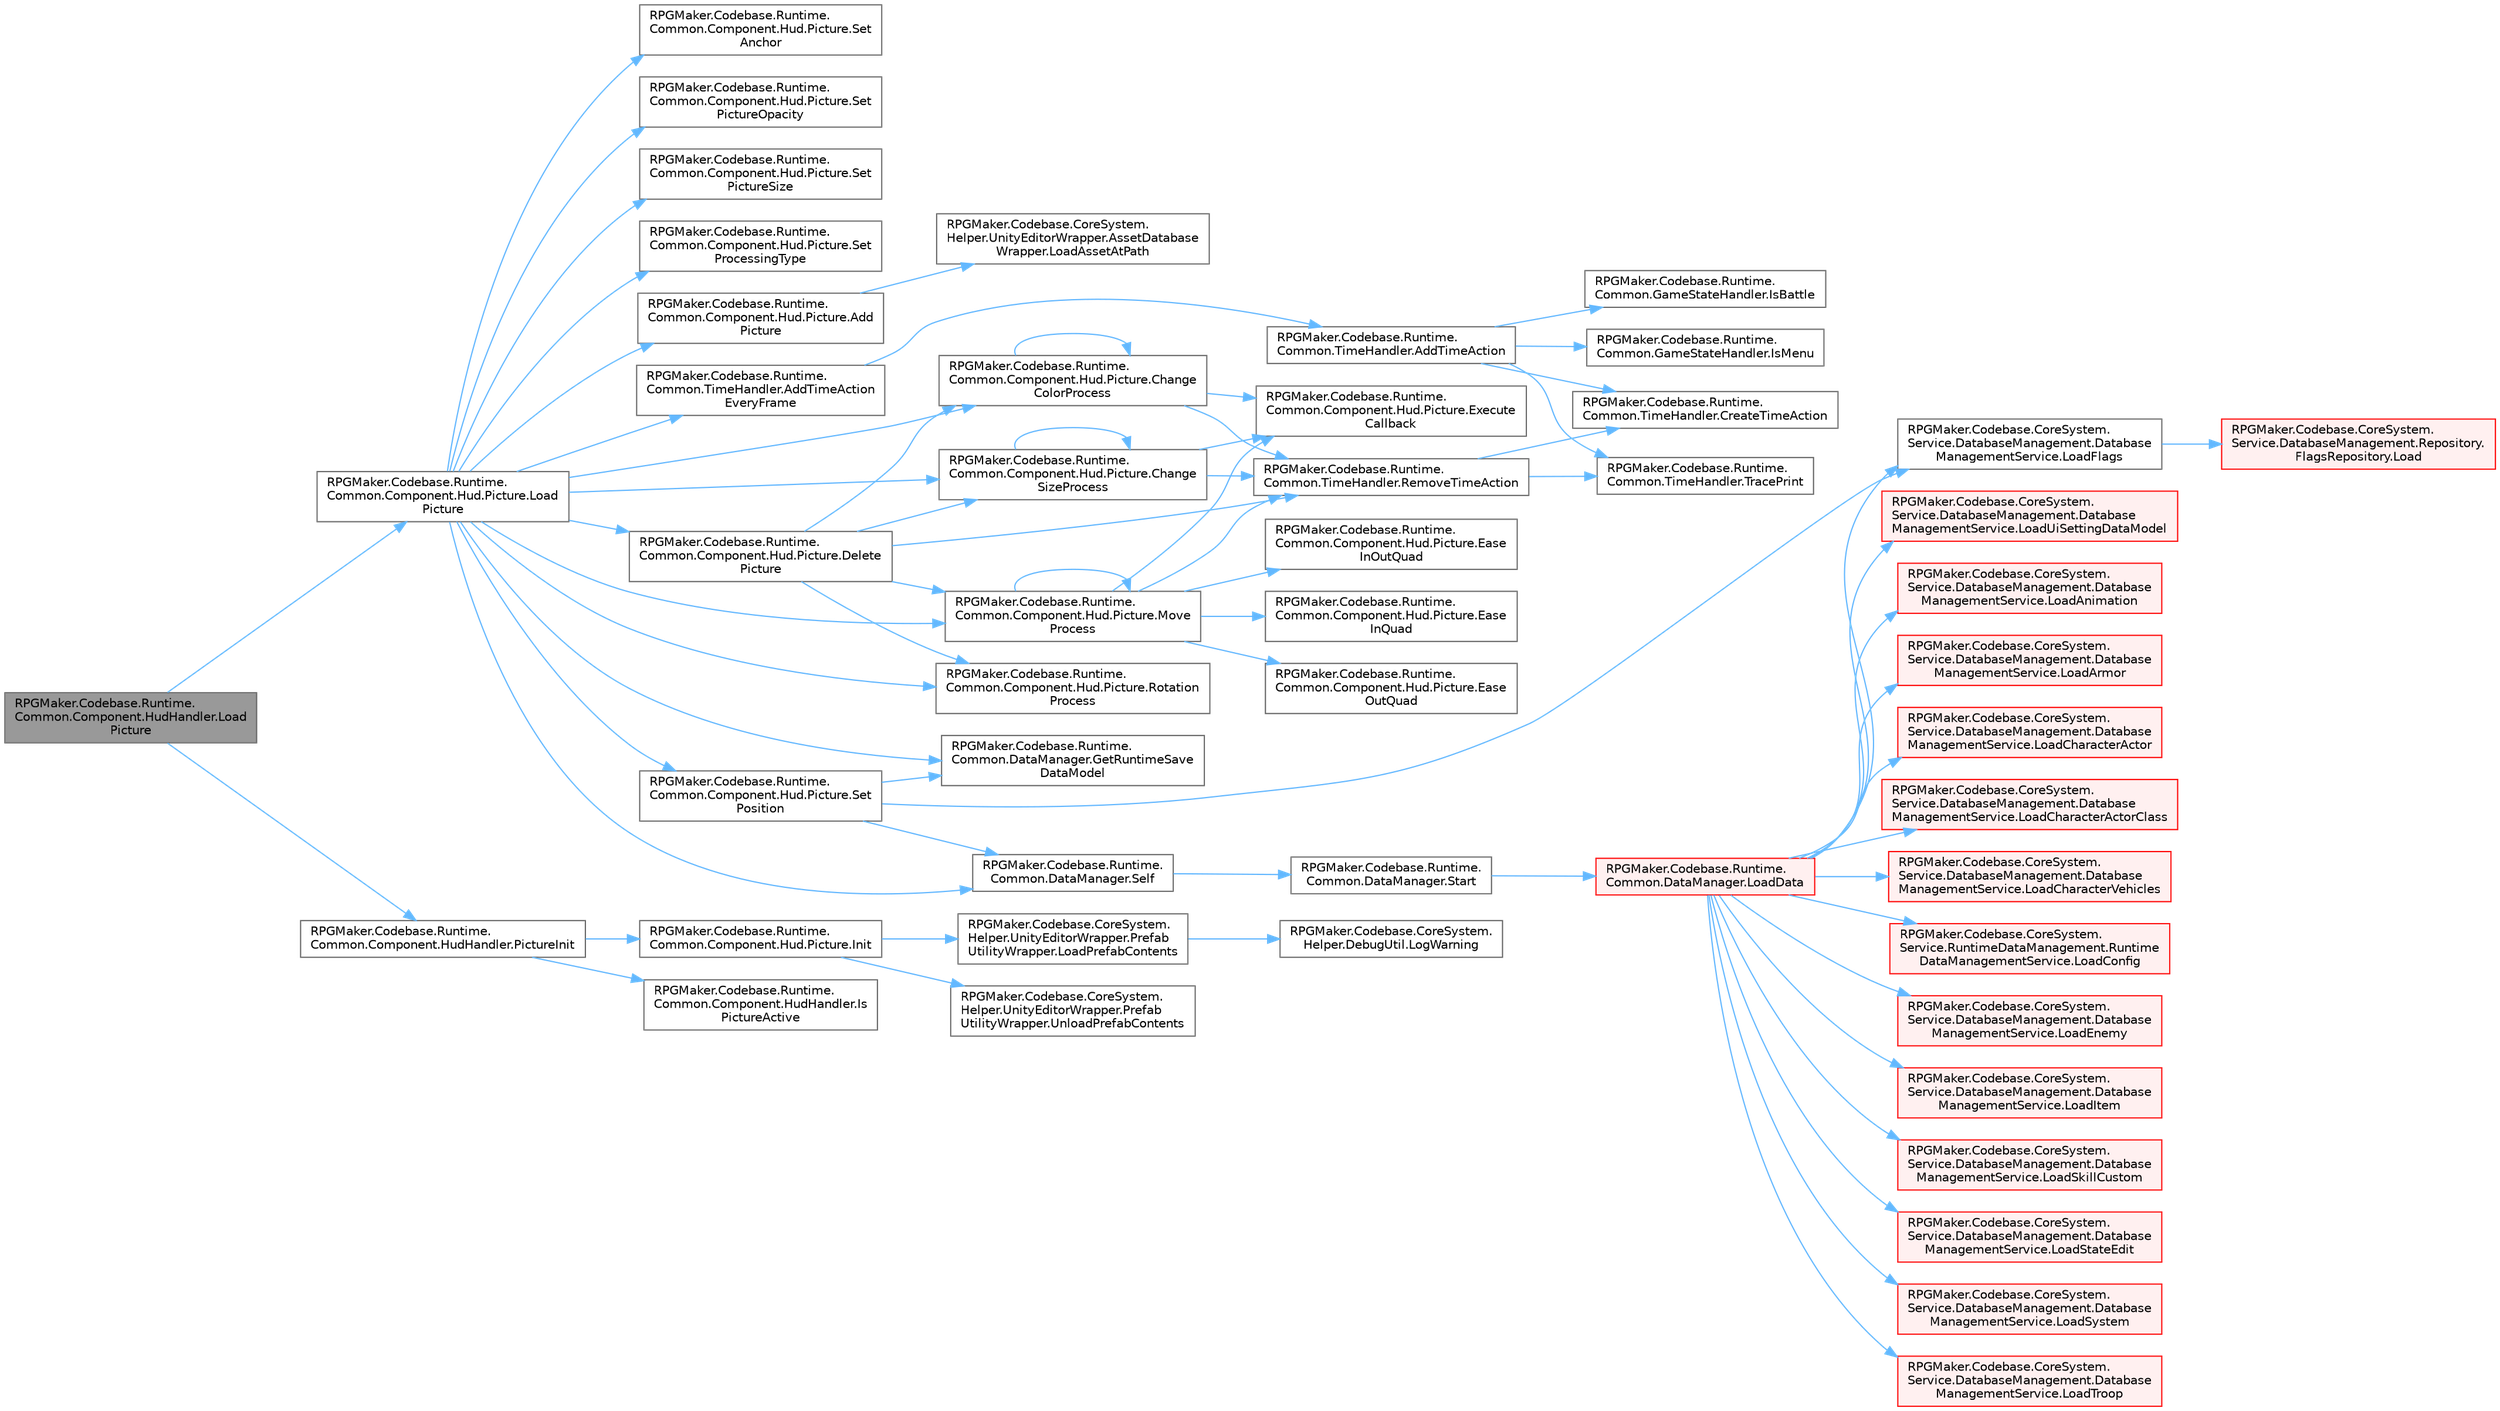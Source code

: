 digraph "RPGMaker.Codebase.Runtime.Common.Component.HudHandler.LoadPicture"
{
 // LATEX_PDF_SIZE
  bgcolor="transparent";
  edge [fontname=Helvetica,fontsize=10,labelfontname=Helvetica,labelfontsize=10];
  node [fontname=Helvetica,fontsize=10,shape=box,height=0.2,width=0.4];
  rankdir="LR";
  Node1 [id="Node000001",label="RPGMaker.Codebase.Runtime.\lCommon.Component.HudHandler.Load\lPicture",height=0.2,width=0.4,color="gray40", fillcolor="grey60", style="filled", fontcolor="black",tooltip="😁 画像読込"];
  Node1 -> Node2 [id="edge1_Node000001_Node000002",color="steelblue1",style="solid",tooltip=" "];
  Node2 [id="Node000002",label="RPGMaker.Codebase.Runtime.\lCommon.Component.Hud.Picture.Load\lPicture",height=0.2,width=0.4,color="grey40", fillcolor="white", style="filled",URL="$d6/dbe/class_r_p_g_maker_1_1_codebase_1_1_runtime_1_1_common_1_1_component_1_1_hud_1_1_picture.html#a192742a7889e2b73994624c9df8d7b92",tooltip="😁 画像読込"];
  Node2 -> Node3 [id="edge2_Node000002_Node000003",color="steelblue1",style="solid",tooltip=" "];
  Node3 [id="Node000003",label="RPGMaker.Codebase.Runtime.\lCommon.Component.Hud.Picture.Add\lPicture",height=0.2,width=0.4,color="grey40", fillcolor="white", style="filled",URL="$d6/dbe/class_r_p_g_maker_1_1_codebase_1_1_runtime_1_1_common_1_1_component_1_1_hud_1_1_picture.html#aed00e81c540c5145c6f89b46c9c599a8",tooltip="😁 画像追加"];
  Node3 -> Node4 [id="edge3_Node000003_Node000004",color="steelblue1",style="solid",tooltip=" "];
  Node4 [id="Node000004",label="RPGMaker.Codebase.CoreSystem.\lHelper.UnityEditorWrapper.AssetDatabase\lWrapper.LoadAssetAtPath",height=0.2,width=0.4,color="grey40", fillcolor="white", style="filled",URL="$d9/d20/class_r_p_g_maker_1_1_codebase_1_1_core_system_1_1_helper_1_1_unity_editor_wrapper_1_1_asset_database_wrapper.html#a471f932b0479bad28c9fd1b02f1d5d7a",tooltip="😁 パスで資産読込"];
  Node2 -> Node5 [id="edge4_Node000002_Node000005",color="steelblue1",style="solid",tooltip=" "];
  Node5 [id="Node000005",label="RPGMaker.Codebase.Runtime.\lCommon.TimeHandler.AddTimeAction\lEveryFrame",height=0.2,width=0.4,color="grey40", fillcolor="white", style="filled",URL="$d3/dac/class_r_p_g_maker_1_1_codebase_1_1_runtime_1_1_common_1_1_time_handler.html#ac9871a57a401c0da5670b07803acc775",tooltip="😁 実行するActionの登録（毎フレーム）"];
  Node5 -> Node6 [id="edge5_Node000005_Node000006",color="steelblue1",style="solid",tooltip=" "];
  Node6 [id="Node000006",label="RPGMaker.Codebase.Runtime.\lCommon.TimeHandler.AddTimeAction",height=0.2,width=0.4,color="grey40", fillcolor="white", style="filled",URL="$d3/dac/class_r_p_g_maker_1_1_codebase_1_1_runtime_1_1_common_1_1_time_handler.html#ac4a358a4a2136a175a780d969a5a2ae2",tooltip="😁 実行するActionの登録"];
  Node6 -> Node7 [id="edge6_Node000006_Node000007",color="steelblue1",style="solid",tooltip=" "];
  Node7 [id="Node000007",label="RPGMaker.Codebase.Runtime.\lCommon.TimeHandler.CreateTimeAction",height=0.2,width=0.4,color="grey40", fillcolor="white", style="filled",URL="$d3/dac/class_r_p_g_maker_1_1_codebase_1_1_runtime_1_1_common_1_1_time_handler.html#a5eef3d1f8380e9a82f53b599f3a3b2d5",tooltip="😁 時間動作作成"];
  Node6 -> Node8 [id="edge7_Node000006_Node000008",color="steelblue1",style="solid",tooltip=" "];
  Node8 [id="Node000008",label="RPGMaker.Codebase.Runtime.\lCommon.GameStateHandler.IsBattle",height=0.2,width=0.4,color="grey40", fillcolor="white", style="filled",URL="$de/d2c/class_r_p_g_maker_1_1_codebase_1_1_runtime_1_1_common_1_1_game_state_handler.html#ad21ee0055358ca67238c33be028d2d7b",tooltip="😁 現在の状態がBATTLEまたは、BATTLE_EVENTかどうかを返却する"];
  Node6 -> Node9 [id="edge8_Node000006_Node000009",color="steelblue1",style="solid",tooltip=" "];
  Node9 [id="Node000009",label="RPGMaker.Codebase.Runtime.\lCommon.GameStateHandler.IsMenu",height=0.2,width=0.4,color="grey40", fillcolor="white", style="filled",URL="$de/d2c/class_r_p_g_maker_1_1_codebase_1_1_runtime_1_1_common_1_1_game_state_handler.html#a08635f6fd879412581bd0c23e3559838",tooltip="😁 現在の状態がMENUかどうかを返却する"];
  Node6 -> Node10 [id="edge9_Node000006_Node000010",color="steelblue1",style="solid",tooltip=" "];
  Node10 [id="Node000010",label="RPGMaker.Codebase.Runtime.\lCommon.TimeHandler.TracePrint",height=0.2,width=0.4,color="grey40", fillcolor="white", style="filled",URL="$d3/dac/class_r_p_g_maker_1_1_codebase_1_1_runtime_1_1_common_1_1_time_handler.html#a8c7773e140b3739304925ce8a0198ee5",tooltip="😁 トレース・プリント"];
  Node2 -> Node11 [id="edge10_Node000002_Node000011",color="steelblue1",style="solid",tooltip=" "];
  Node11 [id="Node000011",label="RPGMaker.Codebase.Runtime.\lCommon.Component.Hud.Picture.Change\lColorProcess",height=0.2,width=0.4,color="grey40", fillcolor="white", style="filled",URL="$d6/dbe/class_r_p_g_maker_1_1_codebase_1_1_runtime_1_1_common_1_1_component_1_1_hud_1_1_picture.html#a1029967f68621214191249ff09332c66",tooltip="😁 色処理変更"];
  Node11 -> Node11 [id="edge11_Node000011_Node000011",color="steelblue1",style="solid",tooltip=" "];
  Node11 -> Node12 [id="edge12_Node000011_Node000012",color="steelblue1",style="solid",tooltip=" "];
  Node12 [id="Node000012",label="RPGMaker.Codebase.Runtime.\lCommon.Component.Hud.Picture.Execute\lCallback",height=0.2,width=0.4,color="grey40", fillcolor="white", style="filled",URL="$d6/dbe/class_r_p_g_maker_1_1_codebase_1_1_runtime_1_1_common_1_1_component_1_1_hud_1_1_picture.html#a7f9907a9d74a84ce4cc4ff62ebcb744f",tooltip="😁 コールバック実行"];
  Node11 -> Node13 [id="edge13_Node000011_Node000013",color="steelblue1",style="solid",tooltip=" "];
  Node13 [id="Node000013",label="RPGMaker.Codebase.Runtime.\lCommon.TimeHandler.RemoveTimeAction",height=0.2,width=0.4,color="grey40", fillcolor="white", style="filled",URL="$d3/dac/class_r_p_g_maker_1_1_codebase_1_1_runtime_1_1_common_1_1_time_handler.html#acbacfdc0a0c421baed7613fc41529941",tooltip="😁 Actionの削除"];
  Node13 -> Node7 [id="edge14_Node000013_Node000007",color="steelblue1",style="solid",tooltip=" "];
  Node13 -> Node10 [id="edge15_Node000013_Node000010",color="steelblue1",style="solid",tooltip=" "];
  Node2 -> Node14 [id="edge16_Node000002_Node000014",color="steelblue1",style="solid",tooltip=" "];
  Node14 [id="Node000014",label="RPGMaker.Codebase.Runtime.\lCommon.Component.Hud.Picture.Change\lSizeProcess",height=0.2,width=0.4,color="grey40", fillcolor="white", style="filled",URL="$d6/dbe/class_r_p_g_maker_1_1_codebase_1_1_runtime_1_1_common_1_1_component_1_1_hud_1_1_picture.html#a318cd473808ecdbb9ce28813678042a2",tooltip="😁 サイズ処理変更"];
  Node14 -> Node14 [id="edge17_Node000014_Node000014",color="steelblue1",style="solid",tooltip=" "];
  Node14 -> Node12 [id="edge18_Node000014_Node000012",color="steelblue1",style="solid",tooltip=" "];
  Node14 -> Node13 [id="edge19_Node000014_Node000013",color="steelblue1",style="solid",tooltip=" "];
  Node2 -> Node15 [id="edge20_Node000002_Node000015",color="steelblue1",style="solid",tooltip=" "];
  Node15 [id="Node000015",label="RPGMaker.Codebase.Runtime.\lCommon.Component.Hud.Picture.Delete\lPicture",height=0.2,width=0.4,color="grey40", fillcolor="white", style="filled",URL="$d6/dbe/class_r_p_g_maker_1_1_codebase_1_1_runtime_1_1_common_1_1_component_1_1_hud_1_1_picture.html#a2d7b908e6e390a4554a4da871dae9715",tooltip="😁 画像削除"];
  Node15 -> Node11 [id="edge21_Node000015_Node000011",color="steelblue1",style="solid",tooltip=" "];
  Node15 -> Node14 [id="edge22_Node000015_Node000014",color="steelblue1",style="solid",tooltip=" "];
  Node15 -> Node16 [id="edge23_Node000015_Node000016",color="steelblue1",style="solid",tooltip=" "];
  Node16 [id="Node000016",label="RPGMaker.Codebase.Runtime.\lCommon.Component.Hud.Picture.Move\lProcess",height=0.2,width=0.4,color="grey40", fillcolor="white", style="filled",URL="$d6/dbe/class_r_p_g_maker_1_1_codebase_1_1_runtime_1_1_common_1_1_component_1_1_hud_1_1_picture.html#a1dc656847139d3caebaf59daa5f444ac",tooltip="😁 処理移動"];
  Node16 -> Node17 [id="edge24_Node000016_Node000017",color="steelblue1",style="solid",tooltip=" "];
  Node17 [id="Node000017",label="RPGMaker.Codebase.Runtime.\lCommon.Component.Hud.Picture.Ease\lInOutQuad",height=0.2,width=0.4,color="grey40", fillcolor="white", style="filled",URL="$d6/dbe/class_r_p_g_maker_1_1_codebase_1_1_runtime_1_1_common_1_1_component_1_1_hud_1_1_picture.html#a81fcd6b0cc112c3261cf7d84ecec241e",tooltip="😁 簡単内外４。分散？"];
  Node16 -> Node18 [id="edge25_Node000016_Node000018",color="steelblue1",style="solid",tooltip=" "];
  Node18 [id="Node000018",label="RPGMaker.Codebase.Runtime.\lCommon.Component.Hud.Picture.Ease\lInQuad",height=0.2,width=0.4,color="grey40", fillcolor="white", style="filled",URL="$d6/dbe/class_r_p_g_maker_1_1_codebase_1_1_runtime_1_1_common_1_1_component_1_1_hud_1_1_picture.html#afbc117f3e76d6212953f032a84678cd4",tooltip="😁 ４の中の簡単。内積？"];
  Node16 -> Node19 [id="edge26_Node000016_Node000019",color="steelblue1",style="solid",tooltip=" "];
  Node19 [id="Node000019",label="RPGMaker.Codebase.Runtime.\lCommon.Component.Hud.Picture.Ease\lOutQuad",height=0.2,width=0.4,color="grey40", fillcolor="white", style="filled",URL="$d6/dbe/class_r_p_g_maker_1_1_codebase_1_1_runtime_1_1_common_1_1_component_1_1_hud_1_1_picture.html#a9a6123ee3d93ddbdb3c4ba0b8daef843",tooltip="😁 簡単外４。外積？"];
  Node16 -> Node12 [id="edge27_Node000016_Node000012",color="steelblue1",style="solid",tooltip=" "];
  Node16 -> Node16 [id="edge28_Node000016_Node000016",color="steelblue1",style="solid",tooltip=" "];
  Node16 -> Node13 [id="edge29_Node000016_Node000013",color="steelblue1",style="solid",tooltip=" "];
  Node15 -> Node13 [id="edge30_Node000015_Node000013",color="steelblue1",style="solid",tooltip=" "];
  Node15 -> Node20 [id="edge31_Node000015_Node000020",color="steelblue1",style="solid",tooltip=" "];
  Node20 [id="Node000020",label="RPGMaker.Codebase.Runtime.\lCommon.Component.Hud.Picture.Rotation\lProcess",height=0.2,width=0.4,color="grey40", fillcolor="white", style="filled",URL="$d6/dbe/class_r_p_g_maker_1_1_codebase_1_1_runtime_1_1_common_1_1_component_1_1_hud_1_1_picture.html#a4d45c1fda976660760aa691437a0686e",tooltip="😁 処理回転"];
  Node2 -> Node21 [id="edge32_Node000002_Node000021",color="steelblue1",style="solid",tooltip=" "];
  Node21 [id="Node000021",label="RPGMaker.Codebase.Runtime.\lCommon.DataManager.GetRuntimeSave\lDataModel",height=0.2,width=0.4,color="grey40", fillcolor="white", style="filled",URL="$d5/d08/class_r_p_g_maker_1_1_codebase_1_1_runtime_1_1_common_1_1_data_manager.html#aa008ccb1bfddc97c2c6618cfe1fe9ab9",tooltip="😁 実行時保存データ・モデル取得"];
  Node2 -> Node16 [id="edge33_Node000002_Node000016",color="steelblue1",style="solid",tooltip=" "];
  Node2 -> Node20 [id="edge34_Node000002_Node000020",color="steelblue1",style="solid",tooltip=" "];
  Node2 -> Node22 [id="edge35_Node000002_Node000022",color="steelblue1",style="solid",tooltip=" "];
  Node22 [id="Node000022",label="RPGMaker.Codebase.Runtime.\lCommon.DataManager.Self",height=0.2,width=0.4,color="grey40", fillcolor="white", style="filled",URL="$d5/d08/class_r_p_g_maker_1_1_codebase_1_1_runtime_1_1_common_1_1_data_manager.html#a8f0a40fd71fe0a873d1905e106299934",tooltip="😁 自身"];
  Node22 -> Node23 [id="edge36_Node000022_Node000023",color="steelblue1",style="solid",tooltip=" "];
  Node23 [id="Node000023",label="RPGMaker.Codebase.Runtime.\lCommon.DataManager.Start",height=0.2,width=0.4,color="grey40", fillcolor="white", style="filled",URL="$d5/d08/class_r_p_g_maker_1_1_codebase_1_1_runtime_1_1_common_1_1_data_manager.html#ace8f5b29b336a071e6383ecdbe0f85c5",tooltip="😁 開始"];
  Node23 -> Node24 [id="edge37_Node000023_Node000024",color="steelblue1",style="solid",tooltip=" "];
  Node24 [id="Node000024",label="RPGMaker.Codebase.Runtime.\lCommon.DataManager.LoadData",height=0.2,width=0.4,color="red", fillcolor="#FFF0F0", style="filled",URL="$d5/d08/class_r_p_g_maker_1_1_codebase_1_1_runtime_1_1_common_1_1_data_manager.html#a42e1175b0a1dc3a225503e007043dc86",tooltip="😁 データ読込"];
  Node24 -> Node25 [id="edge38_Node000024_Node000025",color="steelblue1",style="solid",tooltip=" "];
  Node25 [id="Node000025",label="RPGMaker.Codebase.CoreSystem.\lService.DatabaseManagement.Database\lManagementService.LoadAnimation",height=0.2,width=0.4,color="red", fillcolor="#FFF0F0", style="filled",URL="$db/db0/class_r_p_g_maker_1_1_codebase_1_1_core_system_1_1_service_1_1_database_management_1_1_database_management_service.html#a24090092bb5f0e3f1a7f6d136a10cd22",tooltip="😁 アニメーション読込"];
  Node24 -> Node27 [id="edge39_Node000024_Node000027",color="steelblue1",style="solid",tooltip=" "];
  Node27 [id="Node000027",label="RPGMaker.Codebase.CoreSystem.\lService.DatabaseManagement.Database\lManagementService.LoadArmor",height=0.2,width=0.4,color="red", fillcolor="#FFF0F0", style="filled",URL="$db/db0/class_r_p_g_maker_1_1_codebase_1_1_core_system_1_1_service_1_1_database_management_1_1_database_management_service.html#aa2e210bbbaf85d6ed1f74aa1170b786a",tooltip="😁 防具読込"];
  Node24 -> Node29 [id="edge40_Node000024_Node000029",color="steelblue1",style="solid",tooltip=" "];
  Node29 [id="Node000029",label="RPGMaker.Codebase.CoreSystem.\lService.DatabaseManagement.Database\lManagementService.LoadCharacterActor",height=0.2,width=0.4,color="red", fillcolor="#FFF0F0", style="filled",URL="$db/db0/class_r_p_g_maker_1_1_codebase_1_1_core_system_1_1_service_1_1_database_management_1_1_database_management_service.html#afa56ff9a916ba5265719f6be7f2330e2",tooltip="😁 キャラクター・アクター読込"];
  Node24 -> Node31 [id="edge41_Node000024_Node000031",color="steelblue1",style="solid",tooltip=" "];
  Node31 [id="Node000031",label="RPGMaker.Codebase.CoreSystem.\lService.DatabaseManagement.Database\lManagementService.LoadCharacterActorClass",height=0.2,width=0.4,color="red", fillcolor="#FFF0F0", style="filled",URL="$db/db0/class_r_p_g_maker_1_1_codebase_1_1_core_system_1_1_service_1_1_database_management_1_1_database_management_service.html#a83d7b02d93737cf99a9e1b670f8fe4ea",tooltip="😁 キャラクター・アクター・クラス読込"];
  Node24 -> Node33 [id="edge42_Node000024_Node000033",color="steelblue1",style="solid",tooltip=" "];
  Node33 [id="Node000033",label="RPGMaker.Codebase.CoreSystem.\lService.DatabaseManagement.Database\lManagementService.LoadCharacterVehicles",height=0.2,width=0.4,color="red", fillcolor="#FFF0F0", style="filled",URL="$db/db0/class_r_p_g_maker_1_1_codebase_1_1_core_system_1_1_service_1_1_database_management_1_1_database_management_service.html#a0b003a876f01ec9a754241a3df3836fc",tooltip="😁 キャラクターの乗り物読込"];
  Node24 -> Node35 [id="edge43_Node000024_Node000035",color="steelblue1",style="solid",tooltip=" "];
  Node35 [id="Node000035",label="RPGMaker.Codebase.CoreSystem.\lService.RuntimeDataManagement.Runtime\lDataManagementService.LoadConfig",height=0.2,width=0.4,color="red", fillcolor="#FFF0F0", style="filled",URL="$db/d7b/class_r_p_g_maker_1_1_codebase_1_1_core_system_1_1_service_1_1_runtime_data_management_1_1_runtime_data_management_service.html#a5d406eddf4f7129bc0a84639c9bffcbd",tooltip="😁 設定読込"];
  Node24 -> Node37 [id="edge44_Node000024_Node000037",color="steelblue1",style="solid",tooltip=" "];
  Node37 [id="Node000037",label="RPGMaker.Codebase.CoreSystem.\lService.DatabaseManagement.Database\lManagementService.LoadEnemy",height=0.2,width=0.4,color="red", fillcolor="#FFF0F0", style="filled",URL="$db/db0/class_r_p_g_maker_1_1_codebase_1_1_core_system_1_1_service_1_1_database_management_1_1_database_management_service.html#a56946e6c58a5ec0f4641533476d5982c",tooltip="😁 敵読込"];
  Node24 -> Node39 [id="edge45_Node000024_Node000039",color="steelblue1",style="solid",tooltip=" "];
  Node39 [id="Node000039",label="RPGMaker.Codebase.CoreSystem.\lService.DatabaseManagement.Database\lManagementService.LoadFlags",height=0.2,width=0.4,color="grey40", fillcolor="white", style="filled",URL="$db/db0/class_r_p_g_maker_1_1_codebase_1_1_core_system_1_1_service_1_1_database_management_1_1_database_management_service.html#a5eb2954667a7f994c25194d12c5a2602",tooltip="😁 フラグ読込"];
  Node39 -> Node40 [id="edge46_Node000039_Node000040",color="steelblue1",style="solid",tooltip=" "];
  Node40 [id="Node000040",label="RPGMaker.Codebase.CoreSystem.\lService.DatabaseManagement.Repository.\lFlagsRepository.Load",height=0.2,width=0.4,color="red", fillcolor="#FFF0F0", style="filled",URL="$dd/db4/class_r_p_g_maker_1_1_codebase_1_1_core_system_1_1_service_1_1_database_management_1_1_repository_1_1_flags_repository.html#a0410340db193ba2dd6d34cbbc9de1925",tooltip="😁 読込"];
  Node24 -> Node43 [id="edge47_Node000024_Node000043",color="steelblue1",style="solid",tooltip=" "];
  Node43 [id="Node000043",label="RPGMaker.Codebase.CoreSystem.\lService.DatabaseManagement.Database\lManagementService.LoadItem",height=0.2,width=0.4,color="red", fillcolor="#FFF0F0", style="filled",URL="$db/db0/class_r_p_g_maker_1_1_codebase_1_1_core_system_1_1_service_1_1_database_management_1_1_database_management_service.html#a0447e9903c05f13e630c3523647e80a4",tooltip="😁 アイテム読込"];
  Node24 -> Node45 [id="edge48_Node000024_Node000045",color="steelblue1",style="solid",tooltip=" "];
  Node45 [id="Node000045",label="RPGMaker.Codebase.CoreSystem.\lService.DatabaseManagement.Database\lManagementService.LoadSkillCustom",height=0.2,width=0.4,color="red", fillcolor="#FFF0F0", style="filled",URL="$db/db0/class_r_p_g_maker_1_1_codebase_1_1_core_system_1_1_service_1_1_database_management_1_1_database_management_service.html#a10afc5f75507a17db5197e23a2cdd4cc",tooltip="😁 スキル・カスタム読込"];
  Node24 -> Node47 [id="edge49_Node000024_Node000047",color="steelblue1",style="solid",tooltip=" "];
  Node47 [id="Node000047",label="RPGMaker.Codebase.CoreSystem.\lService.DatabaseManagement.Database\lManagementService.LoadStateEdit",height=0.2,width=0.4,color="red", fillcolor="#FFF0F0", style="filled",URL="$db/db0/class_r_p_g_maker_1_1_codebase_1_1_core_system_1_1_service_1_1_database_management_1_1_database_management_service.html#a2fa87c0d4f1431414d67e4943a14ae56",tooltip="😁 状態編集読込"];
  Node24 -> Node49 [id="edge50_Node000024_Node000049",color="steelblue1",style="solid",tooltip=" "];
  Node49 [id="Node000049",label="RPGMaker.Codebase.CoreSystem.\lService.DatabaseManagement.Database\lManagementService.LoadSystem",height=0.2,width=0.4,color="red", fillcolor="#FFF0F0", style="filled",URL="$db/db0/class_r_p_g_maker_1_1_codebase_1_1_core_system_1_1_service_1_1_database_management_1_1_database_management_service.html#ab14ced87348b79b244d7a5d975e80d25",tooltip="😁 ロード・システム"];
  Node24 -> Node52 [id="edge51_Node000024_Node000052",color="steelblue1",style="solid",tooltip=" "];
  Node52 [id="Node000052",label="RPGMaker.Codebase.CoreSystem.\lService.DatabaseManagement.Database\lManagementService.LoadTroop",height=0.2,width=0.4,color="red", fillcolor="#FFF0F0", style="filled",URL="$db/db0/class_r_p_g_maker_1_1_codebase_1_1_core_system_1_1_service_1_1_database_management_1_1_database_management_service.html#a3f54f10563c3611839ddd3dfa5b65c13",tooltip="😁 部隊読込"];
  Node24 -> Node54 [id="edge52_Node000024_Node000054",color="steelblue1",style="solid",tooltip=" "];
  Node54 [id="Node000054",label="RPGMaker.Codebase.CoreSystem.\lService.DatabaseManagement.Database\lManagementService.LoadUiSettingDataModel",height=0.2,width=0.4,color="red", fillcolor="#FFF0F0", style="filled",URL="$db/db0/class_r_p_g_maker_1_1_codebase_1_1_core_system_1_1_service_1_1_database_management_1_1_database_management_service.html#ad73cc18191cf3d29c31d27f90e712965",tooltip="😁 ユーザー・インターフェース設定データ・モデル読込"];
  Node2 -> Node60 [id="edge53_Node000002_Node000060",color="steelblue1",style="solid",tooltip=" "];
  Node60 [id="Node000060",label="RPGMaker.Codebase.Runtime.\lCommon.Component.Hud.Picture.Set\lAnchor",height=0.2,width=0.4,color="grey40", fillcolor="white", style="filled",URL="$d6/dbe/class_r_p_g_maker_1_1_codebase_1_1_runtime_1_1_common_1_1_component_1_1_hud_1_1_picture.html#abeb67d76673feb1287631c173e9a3c24",tooltip="😁 アンカー設定"];
  Node2 -> Node61 [id="edge54_Node000002_Node000061",color="steelblue1",style="solid",tooltip=" "];
  Node61 [id="Node000061",label="RPGMaker.Codebase.Runtime.\lCommon.Component.Hud.Picture.Set\lPictureOpacity",height=0.2,width=0.4,color="grey40", fillcolor="white", style="filled",URL="$d6/dbe/class_r_p_g_maker_1_1_codebase_1_1_runtime_1_1_common_1_1_component_1_1_hud_1_1_picture.html#a30827b63fe133ea23346d65eeeaaef24",tooltip="😁 画像不透明度設定"];
  Node2 -> Node62 [id="edge55_Node000002_Node000062",color="steelblue1",style="solid",tooltip=" "];
  Node62 [id="Node000062",label="RPGMaker.Codebase.Runtime.\lCommon.Component.Hud.Picture.Set\lPictureSize",height=0.2,width=0.4,color="grey40", fillcolor="white", style="filled",URL="$d6/dbe/class_r_p_g_maker_1_1_codebase_1_1_runtime_1_1_common_1_1_component_1_1_hud_1_1_picture.html#ab48ee15fd603e81b055b839932bee746",tooltip="😁 画像サイズ設定"];
  Node2 -> Node63 [id="edge56_Node000002_Node000063",color="steelblue1",style="solid",tooltip=" "];
  Node63 [id="Node000063",label="RPGMaker.Codebase.Runtime.\lCommon.Component.Hud.Picture.Set\lPosition",height=0.2,width=0.4,color="grey40", fillcolor="white", style="filled",URL="$d6/dbe/class_r_p_g_maker_1_1_codebase_1_1_runtime_1_1_common_1_1_component_1_1_hud_1_1_picture.html#acd959fb0443a07215090c5a33d8d19de",tooltip="😁 位置設定"];
  Node63 -> Node21 [id="edge57_Node000063_Node000021",color="steelblue1",style="solid",tooltip=" "];
  Node63 -> Node39 [id="edge58_Node000063_Node000039",color="steelblue1",style="solid",tooltip=" "];
  Node63 -> Node22 [id="edge59_Node000063_Node000022",color="steelblue1",style="solid",tooltip=" "];
  Node2 -> Node64 [id="edge60_Node000002_Node000064",color="steelblue1",style="solid",tooltip=" "];
  Node64 [id="Node000064",label="RPGMaker.Codebase.Runtime.\lCommon.Component.Hud.Picture.Set\lProcessingType",height=0.2,width=0.4,color="grey40", fillcolor="white", style="filled",URL="$d6/dbe/class_r_p_g_maker_1_1_codebase_1_1_runtime_1_1_common_1_1_component_1_1_hud_1_1_picture.html#a513dac1f9cfc61ebe99db1f2b031acb4",tooltip="😁 処理型設定"];
  Node1 -> Node65 [id="edge61_Node000001_Node000065",color="steelblue1",style="solid",tooltip=" "];
  Node65 [id="Node000065",label="RPGMaker.Codebase.Runtime.\lCommon.Component.HudHandler.PictureInit",height=0.2,width=0.4,color="grey40", fillcolor="white", style="filled",URL="$d4/ddb/class_r_p_g_maker_1_1_codebase_1_1_runtime_1_1_common_1_1_component_1_1_hud_handler.html#aa360f78c71d8857dc3e95c9770e66502",tooltip="😁 画像初期化"];
  Node65 -> Node66 [id="edge62_Node000065_Node000066",color="steelblue1",style="solid",tooltip=" "];
  Node66 [id="Node000066",label="RPGMaker.Codebase.Runtime.\lCommon.Component.Hud.Picture.Init",height=0.2,width=0.4,color="grey40", fillcolor="white", style="filled",URL="$d6/dbe/class_r_p_g_maker_1_1_codebase_1_1_runtime_1_1_common_1_1_component_1_1_hud_1_1_picture.html#ad8f15e4fe9bc807ada7a74cb5ab2819a",tooltip="😁 初期化"];
  Node66 -> Node67 [id="edge63_Node000066_Node000067",color="steelblue1",style="solid",tooltip=" "];
  Node67 [id="Node000067",label="RPGMaker.Codebase.CoreSystem.\lHelper.UnityEditorWrapper.Prefab\lUtilityWrapper.LoadPrefabContents",height=0.2,width=0.4,color="grey40", fillcolor="white", style="filled",URL="$dd/d78/class_r_p_g_maker_1_1_codebase_1_1_core_system_1_1_helper_1_1_unity_editor_wrapper_1_1_prefab_utility_wrapper.html#a0e5484709cd9d49495f730fdd7cc3e84",tooltip="😁 プレファブ内容読込"];
  Node67 -> Node68 [id="edge64_Node000067_Node000068",color="steelblue1",style="solid",tooltip=" "];
  Node68 [id="Node000068",label="RPGMaker.Codebase.CoreSystem.\lHelper.DebugUtil.LogWarning",height=0.2,width=0.4,color="grey40", fillcolor="white", style="filled",URL="$d0/dba/class_r_p_g_maker_1_1_codebase_1_1_core_system_1_1_helper_1_1_debug_util.html#a6f68e12e2f77835f0734dde740a47814",tooltip="😁 オブジェクトを文字列化して警告メッセージをUnityコンソールに表示する。"];
  Node66 -> Node69 [id="edge65_Node000066_Node000069",color="steelblue1",style="solid",tooltip=" "];
  Node69 [id="Node000069",label="RPGMaker.Codebase.CoreSystem.\lHelper.UnityEditorWrapper.Prefab\lUtilityWrapper.UnloadPrefabContents",height=0.2,width=0.4,color="grey40", fillcolor="white", style="filled",URL="$dd/d78/class_r_p_g_maker_1_1_codebase_1_1_core_system_1_1_helper_1_1_unity_editor_wrapper_1_1_prefab_utility_wrapper.html#a53bbabb88d5752c05d2c87b8c5228dec",tooltip="😁 プレファブ内容アンロード"];
  Node65 -> Node70 [id="edge66_Node000065_Node000070",color="steelblue1",style="solid",tooltip=" "];
  Node70 [id="Node000070",label="RPGMaker.Codebase.Runtime.\lCommon.Component.HudHandler.Is\lPictureActive",height=0.2,width=0.4,color="grey40", fillcolor="white", style="filled",URL="$d4/ddb/class_r_p_g_maker_1_1_codebase_1_1_runtime_1_1_common_1_1_component_1_1_hud_handler.html#a677b5f8b9839b291e5abeb2b6e1b9415",tooltip="😁 ピクチャー関係の処理"];
}

